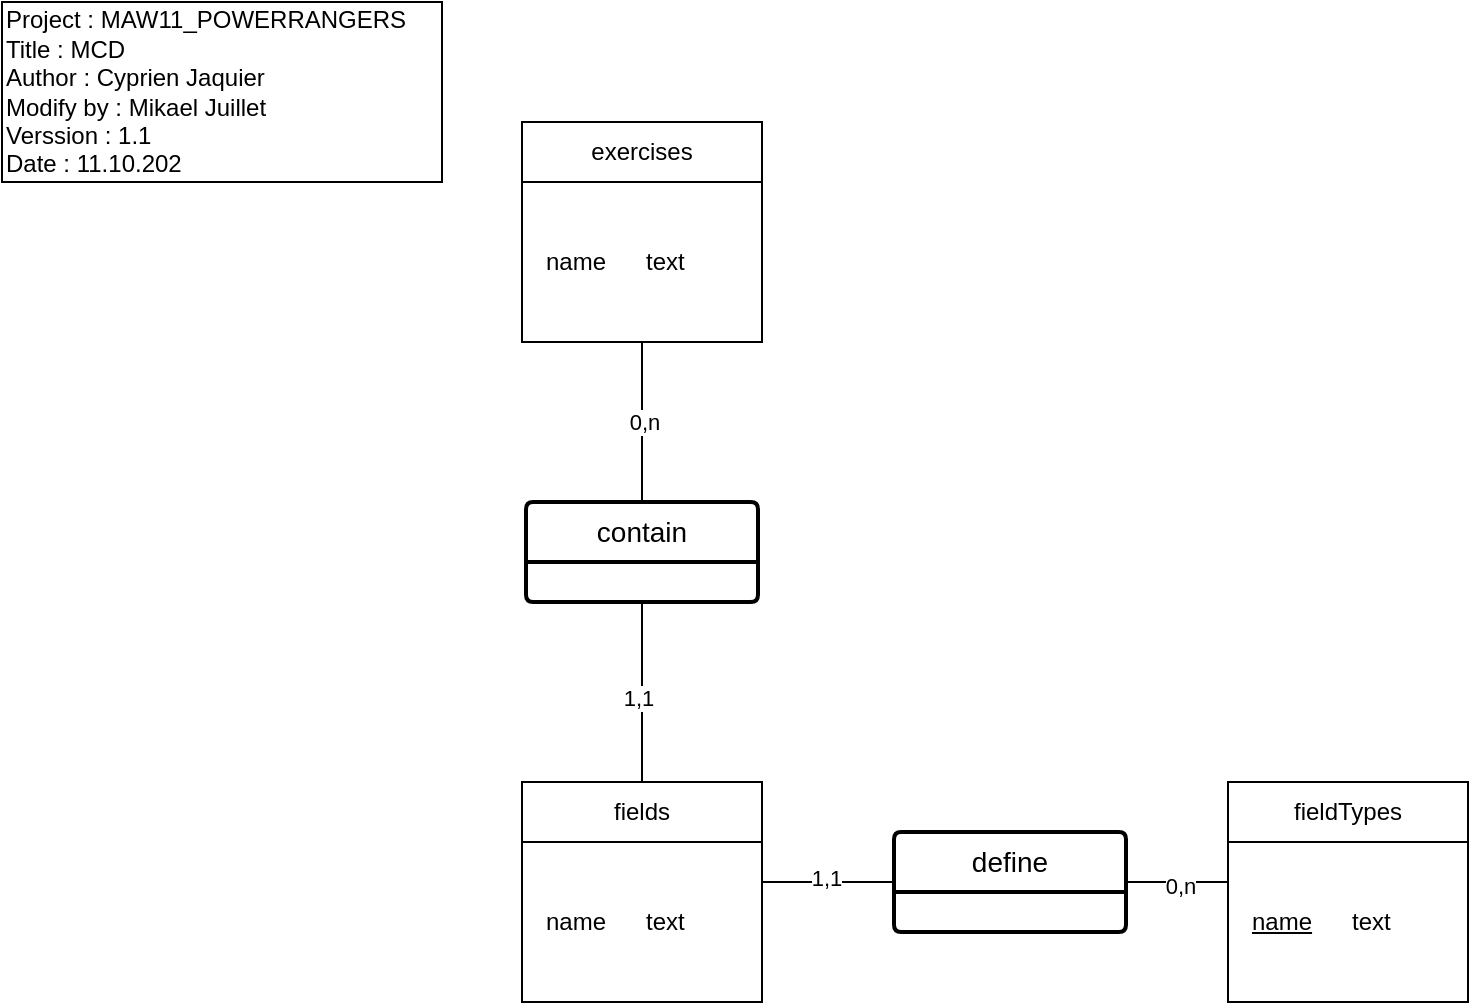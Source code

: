 <mxfile version="21.8.2" type="device">
  <diagram name="Page-1" id="UysicWD-IeBjwptT-XwB">
    <mxGraphModel dx="1434" dy="758" grid="1" gridSize="10" guides="1" tooltips="1" connect="1" arrows="1" fold="1" page="1" pageScale="1" pageWidth="827" pageHeight="1169" math="0" shadow="0">
      <root>
        <mxCell id="0" />
        <mxCell id="1" parent="0" />
        <mxCell id="0sdpQ8P6i9JNI-ef1gW2-3" value="" style="group" parent="1" vertex="1" connectable="0">
          <mxGeometry x="270" y="70" width="120" height="110" as="geometry" />
        </mxCell>
        <mxCell id="0sdpQ8P6i9JNI-ef1gW2-1" value="" style="rounded=0;whiteSpace=wrap;html=1;" parent="0sdpQ8P6i9JNI-ef1gW2-3" vertex="1">
          <mxGeometry y="30" width="120" height="80" as="geometry" />
        </mxCell>
        <mxCell id="0sdpQ8P6i9JNI-ef1gW2-2" value="exercises" style="rounded=0;whiteSpace=wrap;html=1;" parent="0sdpQ8P6i9JNI-ef1gW2-3" vertex="1">
          <mxGeometry width="120" height="30" as="geometry" />
        </mxCell>
        <mxCell id="0sdpQ8P6i9JNI-ef1gW2-4" value="name" style="text;html=1;strokeColor=none;fillColor=none;align=left;verticalAlign=middle;whiteSpace=wrap;rounded=0;" parent="0sdpQ8P6i9JNI-ef1gW2-3" vertex="1">
          <mxGeometry x="10" y="30" width="50" height="80" as="geometry" />
        </mxCell>
        <mxCell id="0sdpQ8P6i9JNI-ef1gW2-5" value="text" style="text;html=1;strokeColor=none;fillColor=none;align=left;verticalAlign=middle;whiteSpace=wrap;rounded=0;" parent="0sdpQ8P6i9JNI-ef1gW2-3" vertex="1">
          <mxGeometry x="60" y="30" width="60" height="80" as="geometry" />
        </mxCell>
        <mxCell id="TbsKbS-wuQtN_C3aZl8a-1" value="" style="group" vertex="1" connectable="0" parent="1">
          <mxGeometry x="270" y="400" width="120" height="110" as="geometry" />
        </mxCell>
        <mxCell id="TbsKbS-wuQtN_C3aZl8a-2" value="" style="rounded=0;whiteSpace=wrap;html=1;" vertex="1" parent="TbsKbS-wuQtN_C3aZl8a-1">
          <mxGeometry y="30" width="120" height="80" as="geometry" />
        </mxCell>
        <mxCell id="TbsKbS-wuQtN_C3aZl8a-3" value="fields" style="rounded=0;whiteSpace=wrap;html=1;" vertex="1" parent="TbsKbS-wuQtN_C3aZl8a-1">
          <mxGeometry width="120" height="30" as="geometry" />
        </mxCell>
        <mxCell id="TbsKbS-wuQtN_C3aZl8a-4" value="name" style="text;html=1;strokeColor=none;fillColor=none;align=left;verticalAlign=middle;whiteSpace=wrap;rounded=0;" vertex="1" parent="TbsKbS-wuQtN_C3aZl8a-1">
          <mxGeometry x="10" y="30" width="50" height="80" as="geometry" />
        </mxCell>
        <mxCell id="TbsKbS-wuQtN_C3aZl8a-5" value="text" style="text;html=1;strokeColor=none;fillColor=none;align=left;verticalAlign=middle;whiteSpace=wrap;rounded=0;" vertex="1" parent="TbsKbS-wuQtN_C3aZl8a-1">
          <mxGeometry x="60" y="30" width="60" height="80" as="geometry" />
        </mxCell>
        <mxCell id="TbsKbS-wuQtN_C3aZl8a-11" value="contain" style="swimlane;childLayout=stackLayout;horizontal=1;startSize=30;horizontalStack=0;rounded=1;fontSize=14;fontStyle=0;strokeWidth=2;resizeParent=0;resizeLast=1;shadow=0;dashed=0;align=center;arcSize=4;whiteSpace=wrap;html=1;" vertex="1" parent="1">
          <mxGeometry x="272" y="260" width="116" height="50" as="geometry" />
        </mxCell>
        <mxCell id="TbsKbS-wuQtN_C3aZl8a-16" value="" style="endArrow=none;html=1;rounded=0;exitX=1;exitY=1;exitDx=0;exitDy=0;entryX=0.5;entryY=0;entryDx=0;entryDy=0;" edge="1" parent="1" source="0sdpQ8P6i9JNI-ef1gW2-4" target="TbsKbS-wuQtN_C3aZl8a-11">
          <mxGeometry relative="1" as="geometry">
            <mxPoint x="86" y="290" as="sourcePoint" />
            <mxPoint x="246" y="290" as="targetPoint" />
          </mxGeometry>
        </mxCell>
        <mxCell id="TbsKbS-wuQtN_C3aZl8a-17" value="" style="resizable=0;html=1;whiteSpace=wrap;align=right;verticalAlign=bottom;" connectable="0" vertex="1" parent="TbsKbS-wuQtN_C3aZl8a-16">
          <mxGeometry x="1" relative="1" as="geometry" />
        </mxCell>
        <mxCell id="TbsKbS-wuQtN_C3aZl8a-20" value="0,n" style="edgeLabel;html=1;align=center;verticalAlign=middle;resizable=0;points=[];" vertex="1" connectable="0" parent="TbsKbS-wuQtN_C3aZl8a-16">
          <mxGeometry y="1" relative="1" as="geometry">
            <mxPoint as="offset" />
          </mxGeometry>
        </mxCell>
        <mxCell id="TbsKbS-wuQtN_C3aZl8a-18" value="" style="endArrow=none;html=1;rounded=0;exitX=0.5;exitY=1;exitDx=0;exitDy=0;entryX=0.5;entryY=0;entryDx=0;entryDy=0;" edge="1" parent="1" source="TbsKbS-wuQtN_C3aZl8a-11" target="TbsKbS-wuQtN_C3aZl8a-3">
          <mxGeometry relative="1" as="geometry">
            <mxPoint x="340" y="190" as="sourcePoint" />
            <mxPoint x="340" y="270" as="targetPoint" />
          </mxGeometry>
        </mxCell>
        <mxCell id="TbsKbS-wuQtN_C3aZl8a-19" value="" style="resizable=0;html=1;whiteSpace=wrap;align=right;verticalAlign=bottom;" connectable="0" vertex="1" parent="TbsKbS-wuQtN_C3aZl8a-18">
          <mxGeometry x="1" relative="1" as="geometry" />
        </mxCell>
        <mxCell id="TbsKbS-wuQtN_C3aZl8a-21" value="1,1" style="edgeLabel;html=1;align=center;verticalAlign=middle;resizable=0;points=[];" vertex="1" connectable="0" parent="TbsKbS-wuQtN_C3aZl8a-18">
          <mxGeometry x="0.052" y="-2" relative="1" as="geometry">
            <mxPoint as="offset" />
          </mxGeometry>
        </mxCell>
        <mxCell id="TbsKbS-wuQtN_C3aZl8a-22" value="" style="group" vertex="1" connectable="0" parent="1">
          <mxGeometry x="623" y="400" width="120" height="110" as="geometry" />
        </mxCell>
        <mxCell id="TbsKbS-wuQtN_C3aZl8a-23" value="" style="rounded=0;whiteSpace=wrap;html=1;" vertex="1" parent="TbsKbS-wuQtN_C3aZl8a-22">
          <mxGeometry y="30" width="120" height="80" as="geometry" />
        </mxCell>
        <mxCell id="TbsKbS-wuQtN_C3aZl8a-24" value="fieldTypes" style="rounded=0;whiteSpace=wrap;html=1;" vertex="1" parent="TbsKbS-wuQtN_C3aZl8a-22">
          <mxGeometry width="120" height="30" as="geometry" />
        </mxCell>
        <mxCell id="TbsKbS-wuQtN_C3aZl8a-25" value="&lt;u&gt;name&lt;/u&gt;" style="text;html=1;strokeColor=none;fillColor=none;align=left;verticalAlign=middle;whiteSpace=wrap;rounded=0;" vertex="1" parent="TbsKbS-wuQtN_C3aZl8a-22">
          <mxGeometry x="10" y="30" width="50" height="80" as="geometry" />
        </mxCell>
        <mxCell id="TbsKbS-wuQtN_C3aZl8a-26" value="text" style="text;html=1;strokeColor=none;fillColor=none;align=left;verticalAlign=middle;whiteSpace=wrap;rounded=0;" vertex="1" parent="TbsKbS-wuQtN_C3aZl8a-22">
          <mxGeometry x="60" y="30" width="60" height="80" as="geometry" />
        </mxCell>
        <mxCell id="TbsKbS-wuQtN_C3aZl8a-27" value="define" style="swimlane;childLayout=stackLayout;horizontal=1;startSize=30;horizontalStack=0;rounded=1;fontSize=14;fontStyle=0;strokeWidth=2;resizeParent=0;resizeLast=1;shadow=0;dashed=0;align=center;arcSize=4;whiteSpace=wrap;html=1;" vertex="1" parent="1">
          <mxGeometry x="456" y="425" width="116" height="50" as="geometry" />
        </mxCell>
        <mxCell id="TbsKbS-wuQtN_C3aZl8a-28" value="Project :&amp;nbsp;MAW11_POWERRANGERS&lt;br&gt;Title : MCD&lt;br&gt;Author : Cyprien Jaquier&lt;br&gt;&lt;div style=&quot;&quot;&gt;&lt;span style=&quot;background-color: initial;&quot;&gt;Modify by : Mikael Juillet&lt;/span&gt;&lt;/div&gt;&lt;div style=&quot;&quot;&gt;&lt;span style=&quot;background-color: initial;&quot;&gt;Verssion : 1.1&amp;nbsp;&lt;/span&gt;&lt;/div&gt;&lt;div style=&quot;&quot;&gt;&lt;span style=&quot;background-color: initial;&quot;&gt;Date : 11.10.202&lt;/span&gt;&lt;/div&gt;" style="html=1;whiteSpace=wrap;align=left;" vertex="1" parent="1">
          <mxGeometry x="10" y="10" width="220" height="90" as="geometry" />
        </mxCell>
        <mxCell id="TbsKbS-wuQtN_C3aZl8a-29" value="" style="endArrow=none;html=1;rounded=0;exitX=0;exitY=0.5;exitDx=0;exitDy=0;entryX=1;entryY=0.25;entryDx=0;entryDy=0;" edge="1" parent="1" source="TbsKbS-wuQtN_C3aZl8a-27" target="TbsKbS-wuQtN_C3aZl8a-5">
          <mxGeometry relative="1" as="geometry">
            <mxPoint x="340" y="320" as="sourcePoint" />
            <mxPoint x="340" y="410" as="targetPoint" />
          </mxGeometry>
        </mxCell>
        <mxCell id="TbsKbS-wuQtN_C3aZl8a-30" value="" style="resizable=0;html=1;whiteSpace=wrap;align=right;verticalAlign=bottom;" connectable="0" vertex="1" parent="TbsKbS-wuQtN_C3aZl8a-29">
          <mxGeometry x="1" relative="1" as="geometry" />
        </mxCell>
        <mxCell id="TbsKbS-wuQtN_C3aZl8a-31" value="1,1" style="edgeLabel;html=1;align=center;verticalAlign=middle;resizable=0;points=[];" vertex="1" connectable="0" parent="TbsKbS-wuQtN_C3aZl8a-29">
          <mxGeometry x="0.052" y="-2" relative="1" as="geometry">
            <mxPoint as="offset" />
          </mxGeometry>
        </mxCell>
        <mxCell id="TbsKbS-wuQtN_C3aZl8a-32" value="" style="endArrow=none;html=1;rounded=0;exitX=1;exitY=0.5;exitDx=0;exitDy=0;entryX=0;entryY=0.25;entryDx=0;entryDy=0;" edge="1" parent="1" source="TbsKbS-wuQtN_C3aZl8a-27" target="TbsKbS-wuQtN_C3aZl8a-23">
          <mxGeometry relative="1" as="geometry">
            <mxPoint x="350" y="330" as="sourcePoint" />
            <mxPoint x="350" y="420" as="targetPoint" />
          </mxGeometry>
        </mxCell>
        <mxCell id="TbsKbS-wuQtN_C3aZl8a-33" value="" style="resizable=0;html=1;whiteSpace=wrap;align=right;verticalAlign=bottom;" connectable="0" vertex="1" parent="TbsKbS-wuQtN_C3aZl8a-32">
          <mxGeometry x="1" relative="1" as="geometry" />
        </mxCell>
        <mxCell id="TbsKbS-wuQtN_C3aZl8a-34" value="0,n" style="edgeLabel;html=1;align=center;verticalAlign=middle;resizable=0;points=[];" vertex="1" connectable="0" parent="TbsKbS-wuQtN_C3aZl8a-32">
          <mxGeometry x="0.052" y="-2" relative="1" as="geometry">
            <mxPoint as="offset" />
          </mxGeometry>
        </mxCell>
      </root>
    </mxGraphModel>
  </diagram>
</mxfile>
